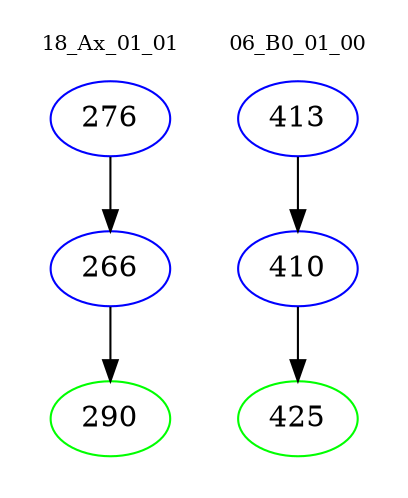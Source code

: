 digraph{
subgraph cluster_0 {
color = white
label = "18_Ax_01_01";
fontsize=10;
T0_276 [label="276", color="blue"]
T0_276 -> T0_266 [color="black"]
T0_266 [label="266", color="blue"]
T0_266 -> T0_290 [color="black"]
T0_290 [label="290", color="green"]
}
subgraph cluster_1 {
color = white
label = "06_B0_01_00";
fontsize=10;
T1_413 [label="413", color="blue"]
T1_413 -> T1_410 [color="black"]
T1_410 [label="410", color="blue"]
T1_410 -> T1_425 [color="black"]
T1_425 [label="425", color="green"]
}
}
